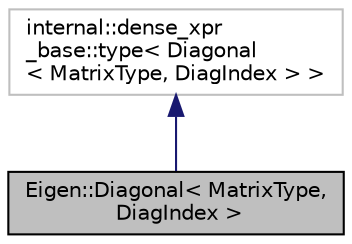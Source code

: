 digraph "Eigen::Diagonal&lt; MatrixType, DiagIndex &gt;"
{
  edge [fontname="Helvetica",fontsize="10",labelfontname="Helvetica",labelfontsize="10"];
  node [fontname="Helvetica",fontsize="10",shape=record];
  Node1 [label="Eigen::Diagonal\< MatrixType,\l DiagIndex \>",height=0.2,width=0.4,color="black", fillcolor="grey75", style="filled" fontcolor="black"];
  Node2 -> Node1 [dir="back",color="midnightblue",fontsize="10",style="solid",fontname="Helvetica"];
  Node2 [label="internal::dense_xpr\l_base::type\< Diagonal\l\< MatrixType, DiagIndex \> \>",height=0.2,width=0.4,color="grey75", fillcolor="white", style="filled"];
}
